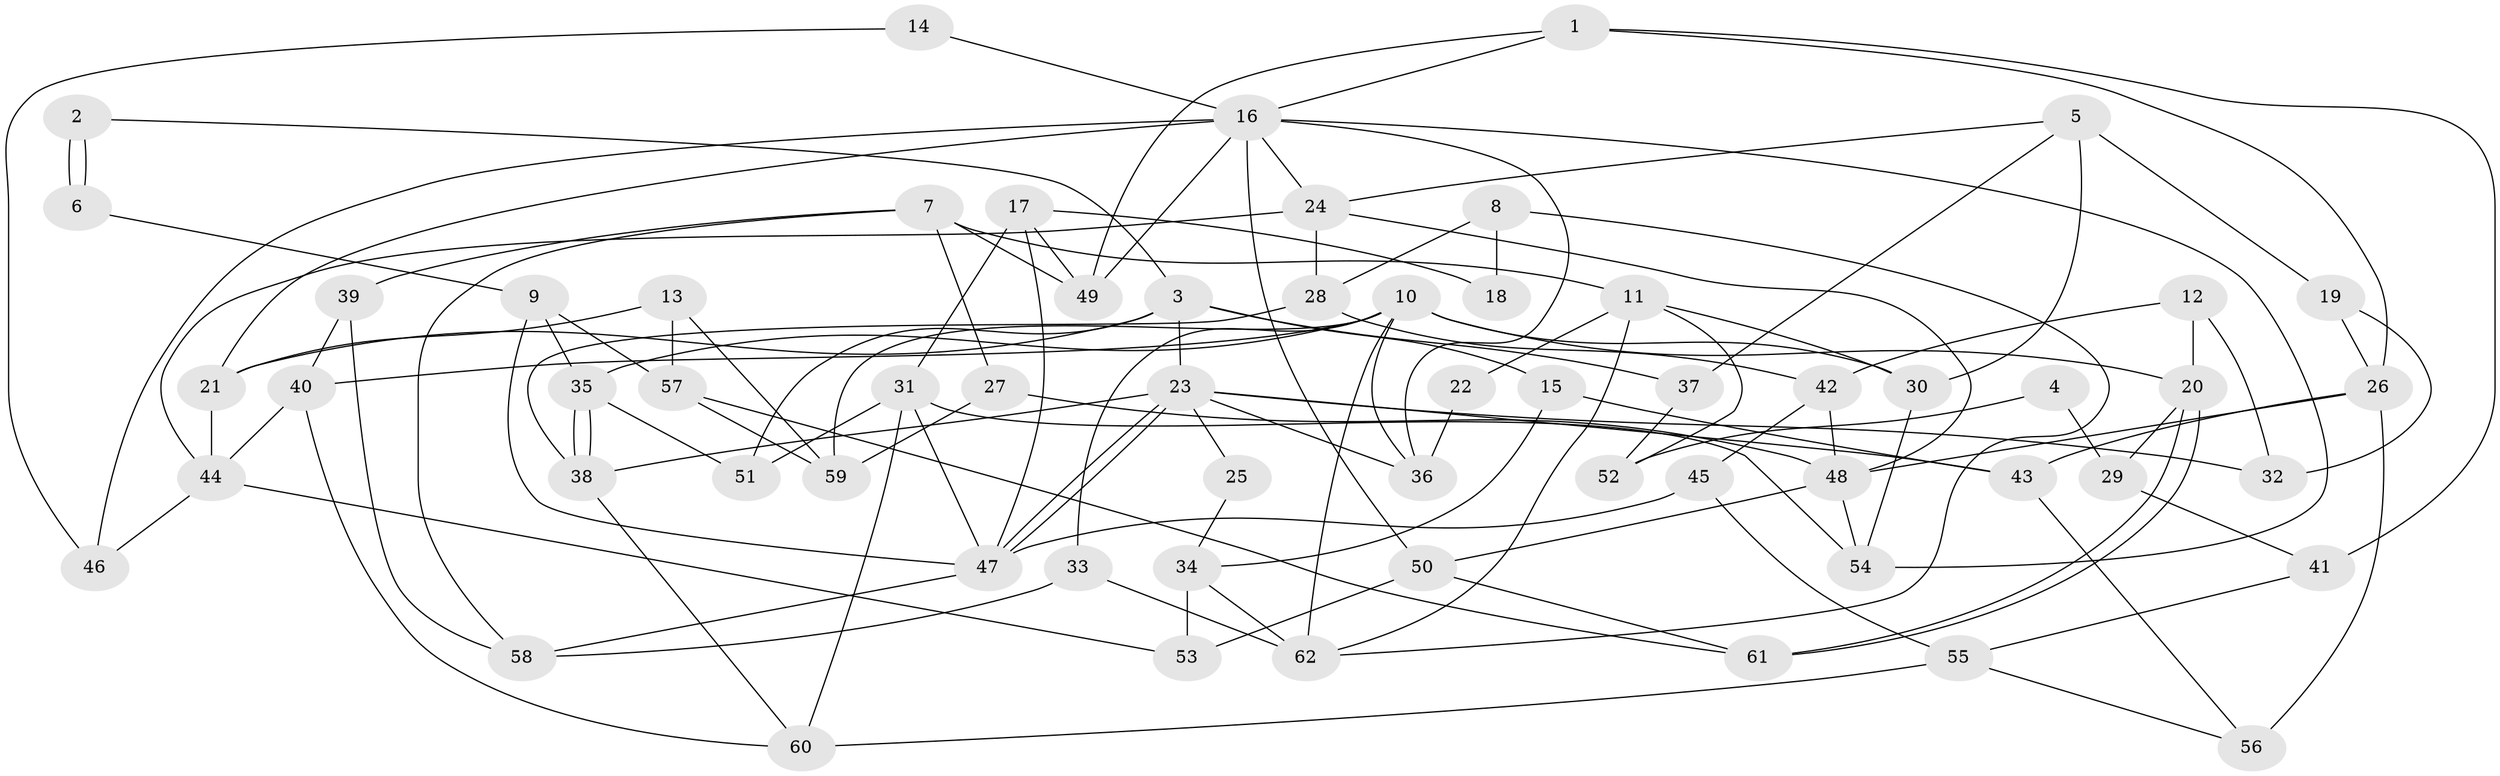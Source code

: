 // Generated by graph-tools (version 1.1) at 2025/50/03/09/25 04:50:32]
// undirected, 62 vertices, 124 edges
graph export_dot {
graph [start="1"]
  node [color=gray90,style=filled];
  1;
  2;
  3;
  4;
  5;
  6;
  7;
  8;
  9;
  10;
  11;
  12;
  13;
  14;
  15;
  16;
  17;
  18;
  19;
  20;
  21;
  22;
  23;
  24;
  25;
  26;
  27;
  28;
  29;
  30;
  31;
  32;
  33;
  34;
  35;
  36;
  37;
  38;
  39;
  40;
  41;
  42;
  43;
  44;
  45;
  46;
  47;
  48;
  49;
  50;
  51;
  52;
  53;
  54;
  55;
  56;
  57;
  58;
  59;
  60;
  61;
  62;
  1 -- 16;
  1 -- 26;
  1 -- 41;
  1 -- 49;
  2 -- 3;
  2 -- 6;
  2 -- 6;
  3 -- 51;
  3 -- 23;
  3 -- 15;
  3 -- 21;
  3 -- 37;
  4 -- 52;
  4 -- 29;
  5 -- 30;
  5 -- 24;
  5 -- 19;
  5 -- 37;
  6 -- 9;
  7 -- 58;
  7 -- 27;
  7 -- 11;
  7 -- 39;
  7 -- 49;
  8 -- 28;
  8 -- 62;
  8 -- 18;
  9 -- 47;
  9 -- 35;
  9 -- 57;
  10 -- 40;
  10 -- 36;
  10 -- 20;
  10 -- 30;
  10 -- 33;
  10 -- 35;
  10 -- 59;
  10 -- 62;
  11 -- 30;
  11 -- 22;
  11 -- 52;
  11 -- 62;
  12 -- 20;
  12 -- 42;
  12 -- 32;
  13 -- 21;
  13 -- 57;
  13 -- 59;
  14 -- 16;
  14 -- 46;
  15 -- 34;
  15 -- 43;
  16 -- 54;
  16 -- 49;
  16 -- 21;
  16 -- 24;
  16 -- 36;
  16 -- 46;
  16 -- 50;
  17 -- 49;
  17 -- 47;
  17 -- 18;
  17 -- 31;
  19 -- 32;
  19 -- 26;
  20 -- 61;
  20 -- 61;
  20 -- 29;
  21 -- 44;
  22 -- 36;
  23 -- 38;
  23 -- 47;
  23 -- 47;
  23 -- 25;
  23 -- 32;
  23 -- 36;
  23 -- 43;
  24 -- 48;
  24 -- 28;
  24 -- 44;
  25 -- 34;
  26 -- 43;
  26 -- 48;
  26 -- 56;
  27 -- 59;
  27 -- 48;
  28 -- 38;
  28 -- 42;
  29 -- 41;
  30 -- 54;
  31 -- 47;
  31 -- 51;
  31 -- 54;
  31 -- 60;
  33 -- 62;
  33 -- 58;
  34 -- 62;
  34 -- 53;
  35 -- 38;
  35 -- 38;
  35 -- 51;
  37 -- 52;
  38 -- 60;
  39 -- 40;
  39 -- 58;
  40 -- 60;
  40 -- 44;
  41 -- 55;
  42 -- 48;
  42 -- 45;
  43 -- 56;
  44 -- 46;
  44 -- 53;
  45 -- 47;
  45 -- 55;
  47 -- 58;
  48 -- 50;
  48 -- 54;
  50 -- 61;
  50 -- 53;
  55 -- 56;
  55 -- 60;
  57 -- 59;
  57 -- 61;
}
